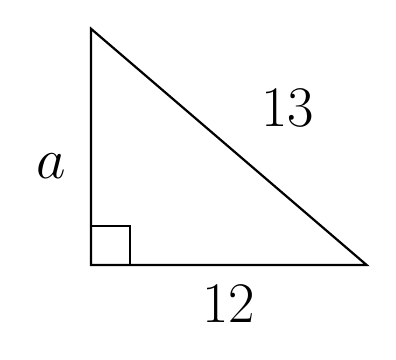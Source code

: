 \begin{tikzpicture}
\node at (0,0) {};
\draw[thick] (-1.5,1.5) -- (-1.5,-1.5) -- (2,-1.5) -- cycle;
\node at (-2,-0.25) {\huge $a$};
\node at (0.25,-2) {\huge 12};
\draw[thick]  (-1.5,-1) rectangle (-1,-1.5);
\node at (1,0.5) {\huge 13};
\end{tikzpicture}